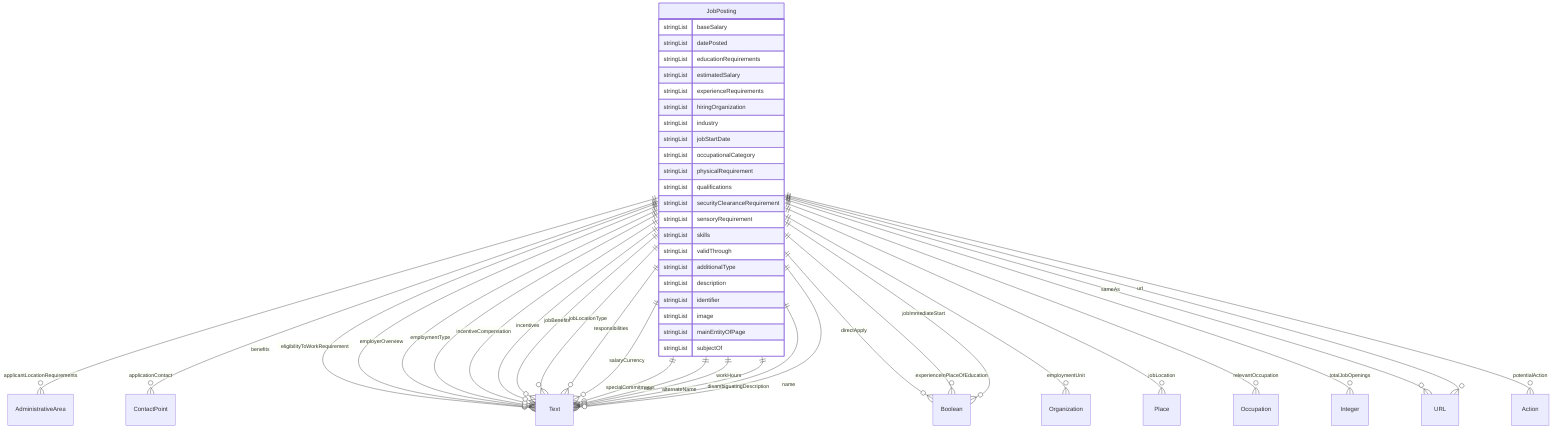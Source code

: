 erDiagram
JobPosting {
    stringList baseSalary  
    stringList datePosted  
    stringList educationRequirements  
    stringList estimatedSalary  
    stringList experienceRequirements  
    stringList hiringOrganization  
    stringList industry  
    stringList jobStartDate  
    stringList occupationalCategory  
    stringList physicalRequirement  
    stringList qualifications  
    stringList securityClearanceRequirement  
    stringList sensoryRequirement  
    stringList skills  
    stringList validThrough  
    stringList additionalType  
    stringList description  
    stringList identifier  
    stringList image  
    stringList mainEntityOfPage  
    stringList subjectOf  
}

JobPosting ||--}o AdministrativeArea : "applicantLocationRequirements"
JobPosting ||--}o ContactPoint : "applicationContact"
JobPosting ||--}o Text : "benefits"
JobPosting ||--}o Boolean : "directApply"
JobPosting ||--}o Text : "eligibilityToWorkRequirement"
JobPosting ||--}o Text : "employerOverview"
JobPosting ||--}o Text : "employmentType"
JobPosting ||--}o Organization : "employmentUnit"
JobPosting ||--}o Boolean : "experienceInPlaceOfEducation"
JobPosting ||--}o Text : "incentiveCompensation"
JobPosting ||--}o Text : "incentives"
JobPosting ||--}o Text : "jobBenefits"
JobPosting ||--}o Boolean : "jobImmediateStart"
JobPosting ||--}o Place : "jobLocation"
JobPosting ||--}o Text : "jobLocationType"
JobPosting ||--}o Occupation : "relevantOccupation"
JobPosting ||--}o Text : "responsibilities"
JobPosting ||--}o Text : "salaryCurrency"
JobPosting ||--}o Text : "specialCommitments"
JobPosting ||--}o Text : "title"
JobPosting ||--}o Integer : "totalJobOpenings"
JobPosting ||--}o Text : "workHours"
JobPosting ||--}o Text : "alternateName"
JobPosting ||--}o Text : "disambiguatingDescription"
JobPosting ||--}o Text : "name"
JobPosting ||--}o URL : "sameAs"
JobPosting ||--}o Action : "potentialAction"
JobPosting ||--}o URL : "url"